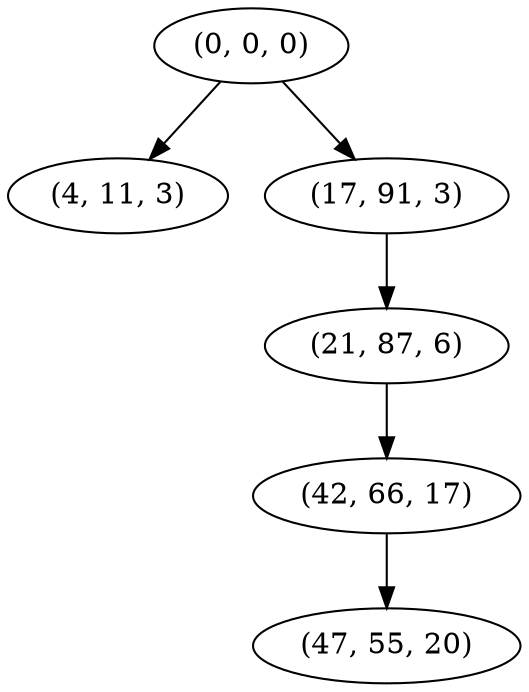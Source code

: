 digraph tree {
    "(0, 0, 0)";
    "(4, 11, 3)";
    "(17, 91, 3)";
    "(21, 87, 6)";
    "(42, 66, 17)";
    "(47, 55, 20)";
    "(0, 0, 0)" -> "(4, 11, 3)";
    "(0, 0, 0)" -> "(17, 91, 3)";
    "(17, 91, 3)" -> "(21, 87, 6)";
    "(21, 87, 6)" -> "(42, 66, 17)";
    "(42, 66, 17)" -> "(47, 55, 20)";
}
